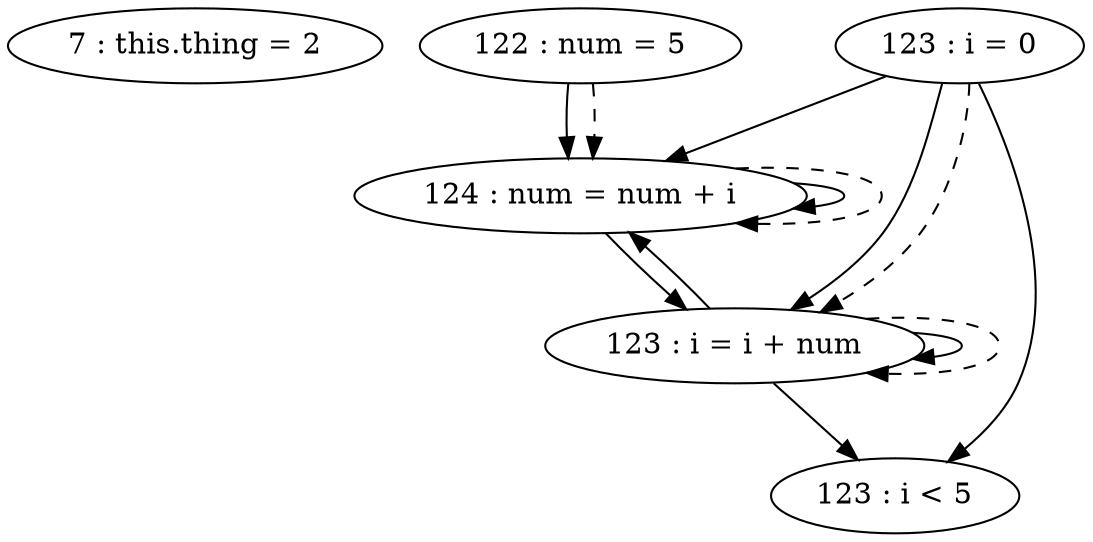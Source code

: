 digraph G {
"7 : this.thing = 2"
"122 : num = 5"
"122 : num = 5" -> "124 : num = num + i"
"122 : num = 5" -> "124 : num = num + i" [style=dashed]
"123 : i = 0"
"123 : i = 0" -> "123 : i < 5"
"123 : i = 0" -> "124 : num = num + i"
"123 : i = 0" -> "123 : i = i + num"
"123 : i = 0" -> "123 : i = i + num" [style=dashed]
"123 : i < 5"
"124 : num = num + i"
"124 : num = num + i" -> "124 : num = num + i"
"124 : num = num + i" -> "123 : i = i + num"
"124 : num = num + i" -> "124 : num = num + i" [style=dashed]
"123 : i = i + num"
"123 : i = i + num" -> "123 : i < 5"
"123 : i = i + num" -> "124 : num = num + i"
"123 : i = i + num" -> "123 : i = i + num"
"123 : i = i + num" -> "123 : i = i + num" [style=dashed]
}